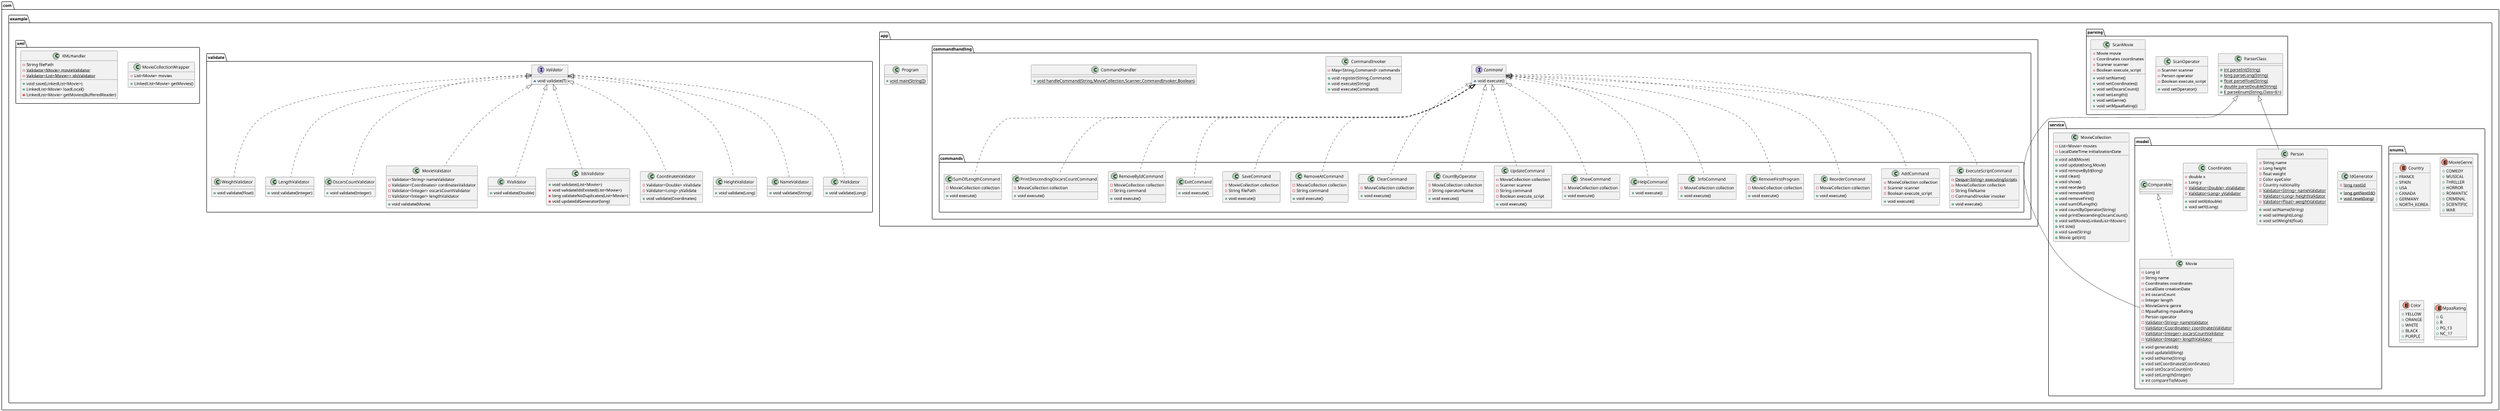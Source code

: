 @startuml
scale 0.1
skinparam dpi 400
class com.example.parsing.ParserClass {
+ {static} int parseInt(String)
+ {static} long parseLong(String)
+ {static} float parseFloat(String)
+ {static} double parseDouble(String)
+ {static} E parseEnum(String,Class<E>)
}

interface com.example.app.commandhandling.Command {
~ void execute()
}

class com.example.app.commandhandling.commands.ExecuteScriptCommand {
- {static} Deque<String> executingScripts
- MovieCollection collection
- String fileName
- CommandInvoker invoker
+ void execute()
}


class com.example.app.commandhandling.commands.AddCommand {
- MovieCollection collection
- Scanner scanner
- Boolean execute_script
+ void execute()
}


class com.example.validate.WeightValidator {
+ void validate(Float)
}

class com.example.validate.LengthValidator {
+ void validate(Integer)
}

enum com.example.service.enums.Country {
+  FRANCE
+  SPAIN
+  USA
+  CANADA
+  GERMANY
+  NORTH_KOREA
}

class com.example.app.commandhandling.commands.ReorderCommand {
- MovieCollection collection
+ void execute()
}


class com.example.validate.OscarsCountValidator {
+ void validate(Integer)
}

class com.example.app.commandhandling.commands.RemoveFirstProgram {
- MovieCollection collection
+ void execute()
}


class com.example.service.MovieCollection {
- List<Movie> movies
- LocalDateTime initializationDate
+ void add(Movie)
+ void update(long,Movie)
+ void removeById(long)
+ void clear()
+ void show()
+ void reorder()
+ void removeAt(int)
+ void removeFirst()
+ void sumOfLength()
+ void countByOperator(String)
+ void printDescendingOscarsCount()
+ void setMovies(LinkedList<Movie>)
+ int size()
+ void save(String)
+ Movie get(int)
}


class com.example.app.commandhandling.CommandInvoker {
- Map<String,Command> commands
+ void register(String,Command)
+ void execute(String)
+ void execute(Command)
}


class com.example.app.Program {
+ {static} void main(String[])
}

enum com.example.service.enums.MovieGenre {
+  COMEDY
+  MUSICAL
+  THRILLER
+  HORROR
+  ROMANTIC
+  CRIMINAL
+  SCIENTIFIC
+  WAR
}

class com.example.validate.MovieValidator {
- Validator<String> nameValidator
- Validator<Coordinates> cordinatesValidator
- Validator<Integer> oscarsCountValidator
- Validator<Integer> lengthValidator
+ void validate(Movie)
}


class com.example.validate.XValidator {
+ void validate(Double)
}

class com.example.app.commandhandling.commands.InfoCommand {
- MovieCollection collection
+ void execute()
}


class com.example.app.commandhandling.commands.HelpCommand {
+ void execute()
}

class com.example.app.commandhandling.CommandHandler {
+ {static} void handleCommand(String,MovieCollection,Scanner,CommandInvoker,Boolean)
}

class com.example.app.commandhandling.commands.ShowCommand {
- MovieCollection collection
+ void execute()
}


interface com.example.validate.Validator {
~ void validate(T)
}

class com.example.app.commandhandling.commands.UpdateCommand {
- MovieCollection collection
- Scanner scanner
- String command
- Boolean execute_script
+ void execute()
}


class com.example.validate.IdsValidator {
+ void validate(List<Movie>)
- void validateIdsExisted(List<Movie>)
- long validateNoDuplicates(List<Movie>)
- void updateIdGenerator(long)
}

class com.example.app.commandhandling.commands.CountByOperator {
- MovieCollection collection
- String operatorName
+ void execute()
}


class com.example.service.model.Movie {
- Long id
- String name
- Coordinates coordinates
- LocalDate creationDate
- int oscarsCount
- Integer length
- MovieGenre genre
- MpaaRating mpaaRating
- Person operator
- {static} Validator<String> nameValidator
- {static} Validator<Coordinates> coordinatesValidator
- {static} Validator<Integer> oscarsCountValidator
- {static} Validator<Integer> lengthValidator
+ void generateId()
+ void updateId(long)
+ void setName(String)
+ void setCoordinates(Coordinates)
+ void setOscarsCount(int)
+ void setLength(Integer)
+ int compareTo(Movie)
}


class com.example.validate.CoordinateValidator {
- Validator<Double> xValidate
- Validator<Long> yValidate
+ void validate(Coordinates)
}


class com.example.xml.MovieCollectionWrapper {
- List<Movie> movies
+ LinkedList<Movie> getMovies()
}


class com.example.parsing.ScanOperator {
- Scanner scanner
- Person operator
- Boolean execute_script
+ void setOperator()
}


class com.example.service.model.IdGenerator {
- {static} long nextId
+ {static} long getNextId()
+ {static} void reset(long)
}


class com.example.validate.HeightValidator {
+ void validate(Long)
}

class com.example.validate.NameValidator {
+ void validate(String)
}

class com.example.app.commandhandling.commands.ClearCommand {
- MovieCollection collection
+ void execute()
}


class com.example.app.commandhandling.commands.RemoveAtCommand {
- MovieCollection collection
- String command
+ void execute()
}


class com.example.service.model.Person {
- String name
- Long height
- float weight
- Color eyeColor
- Country nationality
- {static} Validator<String> nameValidator
- {static} Validator<Long> heightValidator
- {static} Validator<Float> weightValidator
+ void setName(String)
+ void setHeight(Long)
+ void setWeight(float)
}


enum com.example.service.enums.Color {
+  YELLOW
+  ORANGE
+  WHITE
+  BLACK
+  PURPLE
}

class com.example.app.commandhandling.commands.SaveCommand {
- MovieCollection collection
- String filePath
+ void execute()
}


class com.example.app.commandhandling.commands.ExitCommand {
+ void execute()
}

class com.example.app.commandhandling.commands.RemoveByIdCommand {
- MovieCollection collection
- String command
+ void execute()
}


class com.example.app.commandhandling.commands.PrintDescendingOscarsCountCommand {
- MovieCollection collection
+ void execute()
}


class com.example.xml.XMLHandler {
- String filePath
- {static} Validator<Movie> movieValidator
- {static} Validator<List<Movie>> idsValidator
+ void save(LinkedList<Movie>)
+ LinkedList<Movie> loadLocal()
- LinkedList<Movie> getMovies(BufferedReader)
}


class com.example.parsing.ScanMovie {
- Movie movie
- Coordinates coordinates
- Scanner scanner
- Boolean execute_script
+ void setName()
+ void setCoordinates()
+ void setOscarsCount()
+ void setLength()
+ void setGenre()
+ void setMpaaRating()
}


class com.example.validate.YValidator {
+ void validate(Long)
}

class com.example.service.model.Coordinates {
- double x
- Long y
- {static} Validator<Double> xValidator
- {static} Validator<Long> yValidator
+ void setX(double)
+ void setY(Long)
}


enum com.example.service.enums.MpaaRating {
+  G
+  R
+  PG_13
+  NC_17
}

class com.example.app.commandhandling.commands.SumOfLengthCommand {
- MovieCollection collection
+ void execute()
}




com.example.app.commandhandling.Command <|.. com.example.app.commandhandling.commands.ExecuteScriptCommand
com.example.app.commandhandling.Command <|.. com.example.app.commandhandling.commands.AddCommand
com.example.validate.Validator <|.. com.example.validate.WeightValidator
com.example.validate.Validator <|.. com.example.validate.LengthValidator
com.example.app.commandhandling.Command <|.. com.example.app.commandhandling.commands.ReorderCommand
com.example.validate.Validator <|.. com.example.validate.OscarsCountValidator
com.example.app.commandhandling.Command <|.. com.example.app.commandhandling.commands.RemoveFirstProgram
com.example.validate.Validator <|.. com.example.validate.MovieValidator
com.example.validate.Validator <|.. com.example.validate.XValidator
com.example.app.commandhandling.Command <|.. com.example.app.commandhandling.commands.InfoCommand
com.example.app.commandhandling.Command <|.. com.example.app.commandhandling.commands.HelpCommand
com.example.app.commandhandling.Command <|.. com.example.app.commandhandling.commands.ShowCommand
com.example.app.commandhandling.Command <|.. com.example.app.commandhandling.commands.UpdateCommand
com.example.validate.Validator <|.. com.example.validate.IdsValidator
com.example.app.commandhandling.Command <|.. com.example.app.commandhandling.commands.CountByOperator
com.example.service.model.Comparable <|.. com.example.service.model.Movie
com.example.parsing.ParserClass <|-- com.example.service.model.Movie
com.example.validate.Validator <|.. com.example.validate.CoordinateValidator
com.example.validate.Validator <|.. com.example.validate.HeightValidator
com.example.validate.Validator <|.. com.example.validate.NameValidator
com.example.app.commandhandling.Command <|.. com.example.app.commandhandling.commands.ClearCommand
com.example.app.commandhandling.Command <|.. com.example.app.commandhandling.commands.RemoveAtCommand
com.example.parsing.ParserClass <|-- com.example.service.model.Person
com.example.app.commandhandling.Command <|.. com.example.app.commandhandling.commands.SaveCommand
com.example.app.commandhandling.Command <|.. com.example.app.commandhandling.commands.ExitCommand
com.example.app.commandhandling.Command <|.. com.example.app.commandhandling.commands.RemoveByIdCommand
com.example.app.commandhandling.Command <|.. com.example.app.commandhandling.commands.PrintDescendingOscarsCountCommand
com.example.validate.Validator <|.. com.example.validate.YValidator
com.example.app.commandhandling.Command <|.. com.example.app.commandhandling.commands.SumOfLengthCommand
@enduml